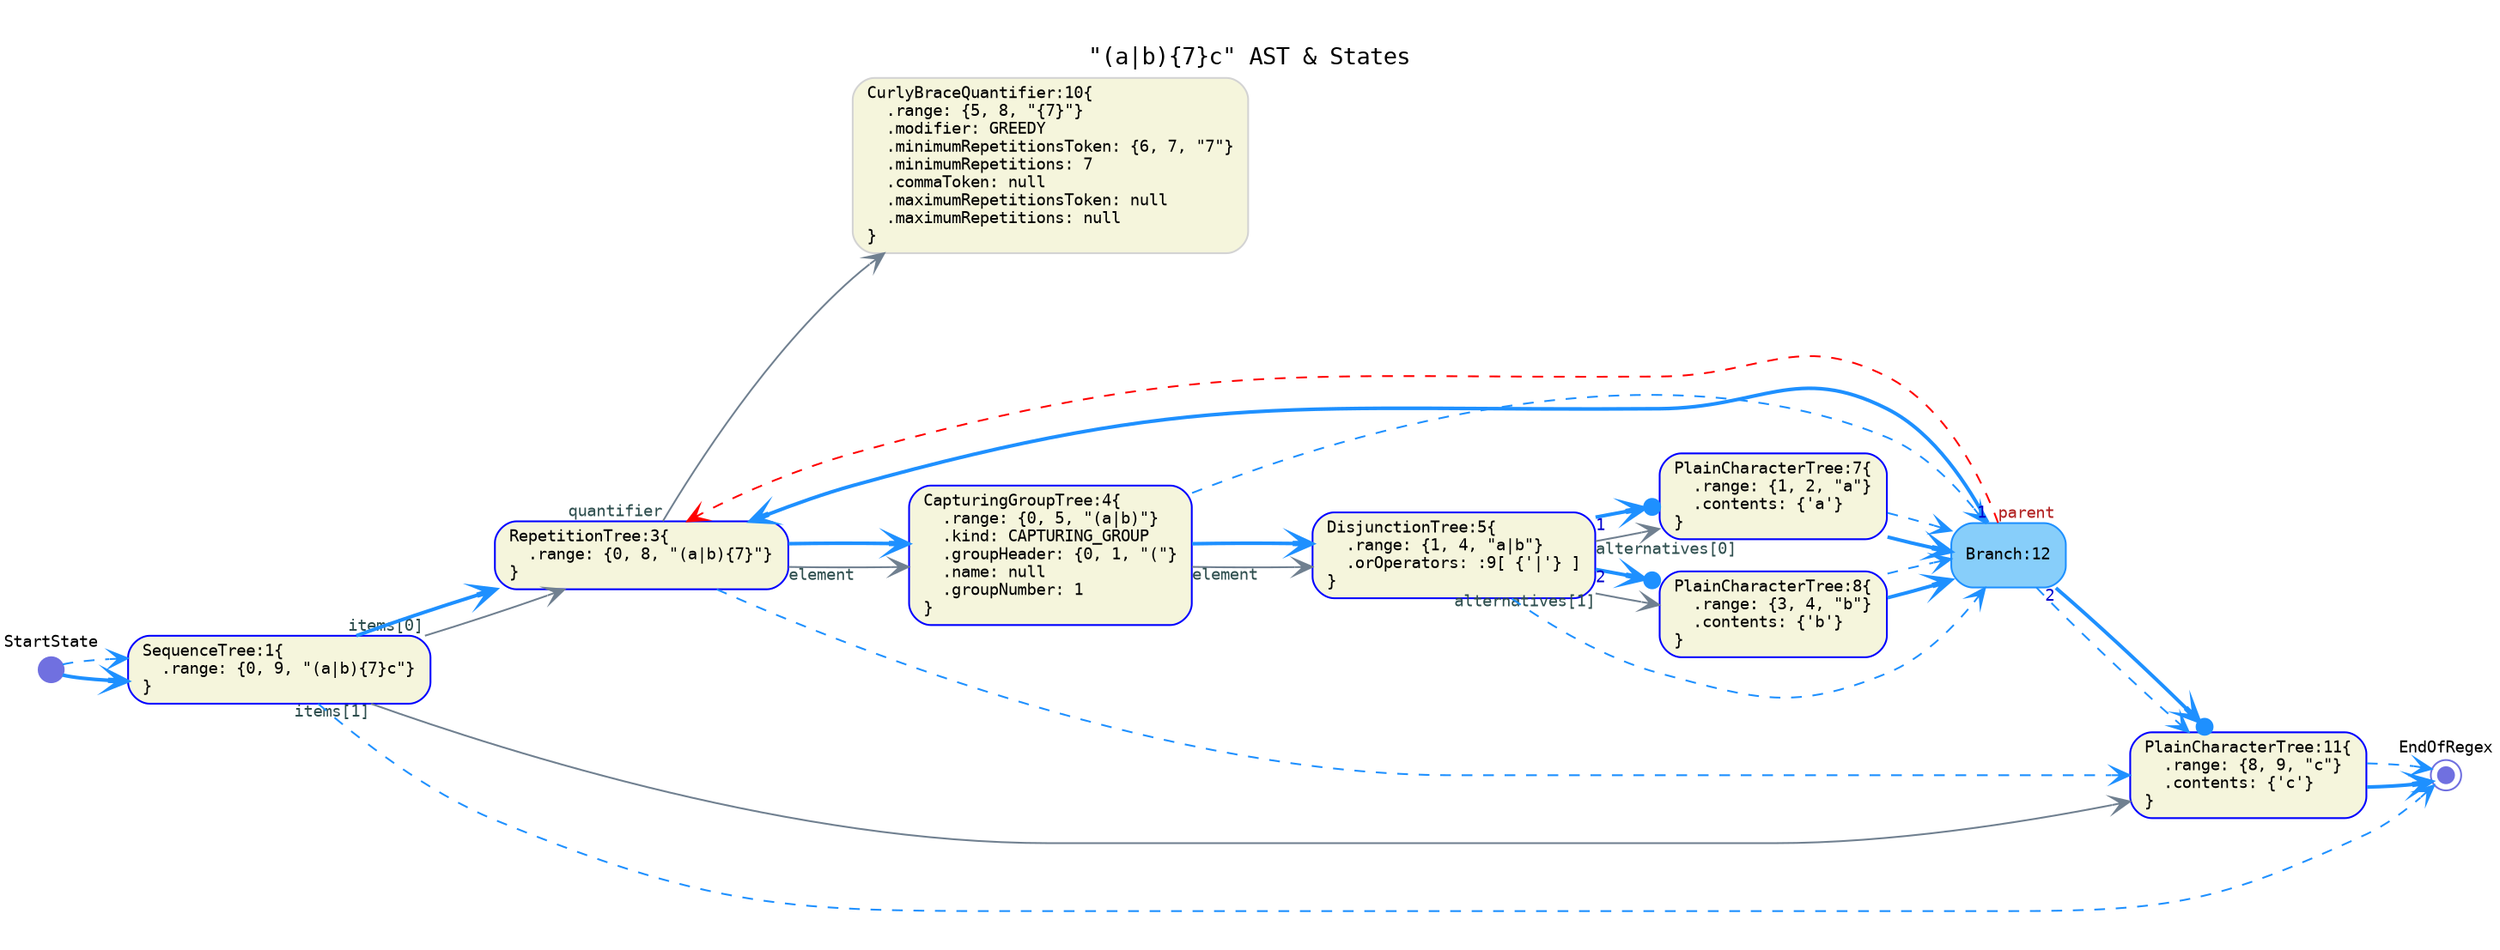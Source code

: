 digraph G {
  rankdir=LR;
  graph [fontname="Monospace", fontsize="13", pad="0.3"]
  labelloc="t";
  label="\"(a|b)\{7\}c\" AST & States";

  // tree-and-state nodes
  node [fontname="Monospace", fontsize= "9", shape="box", style="rounded,filled", color="Blue", fillcolor="Beige", fixedsize="false", width="0.75"]
  1[ label="SequenceTree:1\{\l  .range: \{0, 9, \"(a|b)\{7\}c\"\}\l\}\l" ]
  3[ label="RepetitionTree:3\{\l  .range: \{0, 8, \"(a|b)\{7\}\"\}\l\}\l" ]
  4[ label="CapturingGroupTree:4\{\l  .range: \{0, 5, \"(a|b)\"\}\l  .kind: CAPTURING_GROUP\l  .groupHeader: \{0, 1, \"(\"\}\l  .name: null\l  .groupNumber: 1\l\}\l" ]
  5[ label="DisjunctionTree:5\{\l  .range: \{1, 4, \"a|b\"\}\l  .orOperators: :9[ \{'|'\} ]\l\}\l" ]
  7[ label="PlainCharacterTree:7\{\l  .range: \{1, 2, \"a\"\}\l  .contents: \{'a'\}\l\}\l" ]
  8[ label="PlainCharacterTree:8\{\l  .range: \{3, 4, \"b\"\}\l  .contents: \{'b'\}\l\}\l" ]
  11[ label="PlainCharacterTree:11\{\l  .range: \{8, 9, \"c\"\}\l  .contents: \{'c'\}\l\}\l" ]

  // default nodes
  node [fontname="Monospace", fontsize= "9", shape="box", style="rounded,filled", color="LightGray", fillcolor="Beige", fixedsize="false", width="0.75"]
  10[ label="CurlyBraceQuantifier:10\{\l  .range: \{5, 8, \"\{7\}\"\}\l  .modifier: GREEDY\l  .minimumRepetitionsToken: \{6, 7, \"7\"\}\l  .minimumRepetitions: 7\l  .commaToken: null\l  .maximumRepetitionsToken: null\l  .maximumRepetitions: null\l\}\l" ]

  // start nodes
  node [fontname="Monospace", fontsize= "9", shape="circle", style="rounded,filled", color="#7070E0", fillcolor="#7070E0", fixedsize="true", width="0.20"]
  StartState[ label="StartState\l\l\l\l" ]

  // end nodes
  node [fontname="Monospace", fontsize= "9", shape="doublecircle", style="rounded,filled", color="#7070E0", fillcolor="#7070E0", fixedsize="true", width="0.12"]
  EndOfRegex[ label="EndOfRegex\l\l\l\l" ]

  // state nodes
  node [fontname="Monospace", fontsize= "9", shape="box", style="rounded,filled", color="DodgerBlue", fillcolor="LightSkyBlue", fixedsize="false", width="0.75"]
  12[ label="Branch:12\l" ]

  // default edges
  edge [fontname="Monospace", fontsize="9", style="solid", color="SlateGray", fontcolor="DarkSlateGray", arrowhead="vee", arrowtail="none", dir="both"]
  5 -> 7 [ label="",  taillabel="alternatives[0]" ]
  5 -> 8 [ label="",  taillabel="alternatives[1]" ]
  4 -> 5 [ label="",  taillabel="element" ]
  3 -> 4 [ label="",  taillabel="element" ]
  3 -> 10 [ label="",  taillabel="quantifier" ]
  1 -> 3 [ label="",  taillabel="items[0]" ]
  1 -> 11 [ label="",  taillabel="items[1]" ]

  // epsilon-successor edges
  edge [fontname="Monospace", fontsize="9", style="bold", color="DodgerBlue", fontcolor="MediumBlue", arrowhead="vee", arrowtail="none", dir="both"]
  StartState -> 1 [ label="",  taillabel="" ]
  1 -> 3 [ label="",  taillabel="" ]
  3 -> 4 [ label="",  taillabel="" ]
  4 -> 5 [ label="",  taillabel="" ]
  11 -> EndOfRegex [ label="",  taillabel="" ]
  12 -> 3 [ label="",  taillabel="1" ]
  7 -> 12 [ label="",  taillabel="" ]
  8 -> 12 [ label="",  taillabel="" ]

  // continuation edges
  edge [fontname="Monospace", fontsize="9", style="dashed", color="DodgerBlue", fontcolor="MediumBlue", arrowhead="vee", arrowtail="none", dir="both"]
  StartState -> 1 [ label="",  taillabel="" ]
  1 -> EndOfRegex [ label="",  taillabel="" ]
  3 -> 11 [ label="",  taillabel="" ]
  4 -> 12 [ label="",  taillabel="" ]
  11 -> EndOfRegex [ label="",  taillabel="" ]
  5 -> 12 [ label="",  taillabel="" ]
  12 -> 11 [ label="",  taillabel="" ]
  7 -> 12 [ label="",  taillabel="" ]
  8 -> 12 [ label="",  taillabel="" ]

  // character-successor edges
  edge [fontname="Monospace", fontsize="9", style="bold", color="DodgerBlue", fontcolor="MediumBlue", arrowhead="dotvee", arrowtail="none", dir="both"]
  5 -> 7 [ label="",  taillabel="1" ]
  5 -> 8 [ label="",  taillabel="2" ]
  12 -> 11 [ label="",  taillabel="2" ]

  // reference edges
  edge [fontname="Monospace", fontsize="9", style="dashed", color="Red", fontcolor="Firebrick", arrowhead="vee", arrowtail="none", dir="both"]
  12 -> 3 [ label="",  taillabel="parent" ]
}
